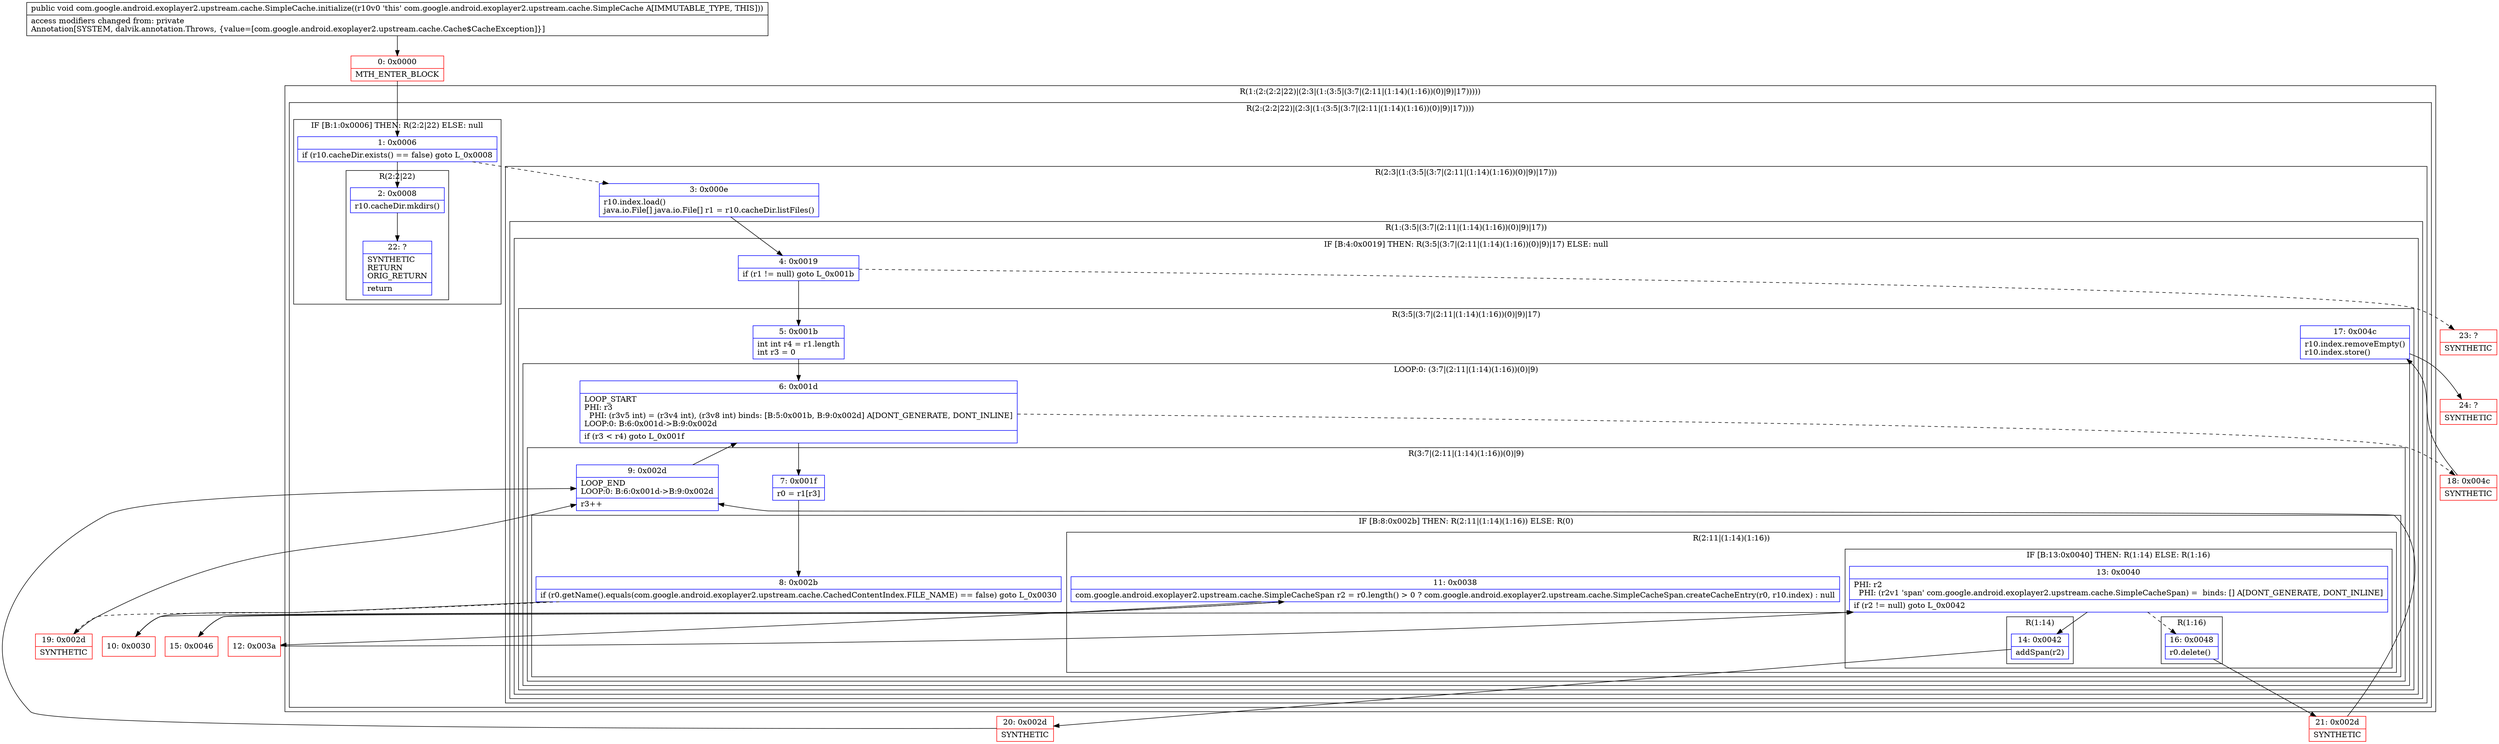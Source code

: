 digraph "CFG forcom.google.android.exoplayer2.upstream.cache.SimpleCache.initialize()V" {
subgraph cluster_Region_3366566 {
label = "R(1:(2:(2:2|22)|(2:3|(1:(3:5|(3:7|(2:11|(1:14)(1:16))(0)|9)|17)))))";
node [shape=record,color=blue];
subgraph cluster_Region_1602070053 {
label = "R(2:(2:2|22)|(2:3|(1:(3:5|(3:7|(2:11|(1:14)(1:16))(0)|9)|17))))";
node [shape=record,color=blue];
subgraph cluster_IfRegion_746792431 {
label = "IF [B:1:0x0006] THEN: R(2:2|22) ELSE: null";
node [shape=record,color=blue];
Node_1 [shape=record,label="{1\:\ 0x0006|if (r10.cacheDir.exists() == false) goto L_0x0008\l}"];
subgraph cluster_Region_1088767701 {
label = "R(2:2|22)";
node [shape=record,color=blue];
Node_2 [shape=record,label="{2\:\ 0x0008|r10.cacheDir.mkdirs()\l}"];
Node_22 [shape=record,label="{22\:\ ?|SYNTHETIC\lRETURN\lORIG_RETURN\l|return\l}"];
}
}
subgraph cluster_Region_1396739619 {
label = "R(2:3|(1:(3:5|(3:7|(2:11|(1:14)(1:16))(0)|9)|17)))";
node [shape=record,color=blue];
Node_3 [shape=record,label="{3\:\ 0x000e|r10.index.load()\ljava.io.File[] java.io.File[] r1 = r10.cacheDir.listFiles()\l}"];
subgraph cluster_Region_1522136577 {
label = "R(1:(3:5|(3:7|(2:11|(1:14)(1:16))(0)|9)|17))";
node [shape=record,color=blue];
subgraph cluster_IfRegion_1474920159 {
label = "IF [B:4:0x0019] THEN: R(3:5|(3:7|(2:11|(1:14)(1:16))(0)|9)|17) ELSE: null";
node [shape=record,color=blue];
Node_4 [shape=record,label="{4\:\ 0x0019|if (r1 != null) goto L_0x001b\l}"];
subgraph cluster_Region_748412400 {
label = "R(3:5|(3:7|(2:11|(1:14)(1:16))(0)|9)|17)";
node [shape=record,color=blue];
Node_5 [shape=record,label="{5\:\ 0x001b|int int r4 = r1.length\lint r3 = 0\l}"];
subgraph cluster_LoopRegion_1757888509 {
label = "LOOP:0: (3:7|(2:11|(1:14)(1:16))(0)|9)";
node [shape=record,color=blue];
Node_6 [shape=record,label="{6\:\ 0x001d|LOOP_START\lPHI: r3 \l  PHI: (r3v5 int) = (r3v4 int), (r3v8 int) binds: [B:5:0x001b, B:9:0x002d] A[DONT_GENERATE, DONT_INLINE]\lLOOP:0: B:6:0x001d\-\>B:9:0x002d\l|if (r3 \< r4) goto L_0x001f\l}"];
subgraph cluster_Region_826509317 {
label = "R(3:7|(2:11|(1:14)(1:16))(0)|9)";
node [shape=record,color=blue];
Node_7 [shape=record,label="{7\:\ 0x001f|r0 = r1[r3]\l}"];
subgraph cluster_IfRegion_1566491479 {
label = "IF [B:8:0x002b] THEN: R(2:11|(1:14)(1:16)) ELSE: R(0)";
node [shape=record,color=blue];
Node_8 [shape=record,label="{8\:\ 0x002b|if (r0.getName().equals(com.google.android.exoplayer2.upstream.cache.CachedContentIndex.FILE_NAME) == false) goto L_0x0030\l}"];
subgraph cluster_Region_1713715608 {
label = "R(2:11|(1:14)(1:16))";
node [shape=record,color=blue];
Node_11 [shape=record,label="{11\:\ 0x0038|com.google.android.exoplayer2.upstream.cache.SimpleCacheSpan r2 = r0.length() \> 0 ? com.google.android.exoplayer2.upstream.cache.SimpleCacheSpan.createCacheEntry(r0, r10.index) : null\l}"];
subgraph cluster_IfRegion_2049358853 {
label = "IF [B:13:0x0040] THEN: R(1:14) ELSE: R(1:16)";
node [shape=record,color=blue];
Node_13 [shape=record,label="{13\:\ 0x0040|PHI: r2 \l  PHI: (r2v1 'span' com.google.android.exoplayer2.upstream.cache.SimpleCacheSpan) =  binds: [] A[DONT_GENERATE, DONT_INLINE]\l|if (r2 != null) goto L_0x0042\l}"];
subgraph cluster_Region_136350444 {
label = "R(1:14)";
node [shape=record,color=blue];
Node_14 [shape=record,label="{14\:\ 0x0042|addSpan(r2)\l}"];
}
subgraph cluster_Region_929560007 {
label = "R(1:16)";
node [shape=record,color=blue];
Node_16 [shape=record,label="{16\:\ 0x0048|r0.delete()\l}"];
}
}
}
subgraph cluster_Region_586880212 {
label = "R(0)";
node [shape=record,color=blue];
}
}
Node_9 [shape=record,label="{9\:\ 0x002d|LOOP_END\lLOOP:0: B:6:0x001d\-\>B:9:0x002d\l|r3++\l}"];
}
}
Node_17 [shape=record,label="{17\:\ 0x004c|r10.index.removeEmpty()\lr10.index.store()\l}"];
}
}
}
}
}
}
Node_0 [shape=record,color=red,label="{0\:\ 0x0000|MTH_ENTER_BLOCK\l}"];
Node_10 [shape=record,color=red,label="{10\:\ 0x0030}"];
Node_12 [shape=record,color=red,label="{12\:\ 0x003a}"];
Node_15 [shape=record,color=red,label="{15\:\ 0x0046}"];
Node_18 [shape=record,color=red,label="{18\:\ 0x004c|SYNTHETIC\l}"];
Node_19 [shape=record,color=red,label="{19\:\ 0x002d|SYNTHETIC\l}"];
Node_20 [shape=record,color=red,label="{20\:\ 0x002d|SYNTHETIC\l}"];
Node_21 [shape=record,color=red,label="{21\:\ 0x002d|SYNTHETIC\l}"];
Node_23 [shape=record,color=red,label="{23\:\ ?|SYNTHETIC\l}"];
Node_24 [shape=record,color=red,label="{24\:\ ?|SYNTHETIC\l}"];
MethodNode[shape=record,label="{public void com.google.android.exoplayer2.upstream.cache.SimpleCache.initialize((r10v0 'this' com.google.android.exoplayer2.upstream.cache.SimpleCache A[IMMUTABLE_TYPE, THIS]))  | access modifiers changed from: private\lAnnotation[SYSTEM, dalvik.annotation.Throws, \{value=[com.google.android.exoplayer2.upstream.cache.Cache$CacheException]\}]\l}"];
MethodNode -> Node_0;
Node_1 -> Node_2;
Node_1 -> Node_3[style=dashed];
Node_2 -> Node_22;
Node_3 -> Node_4;
Node_4 -> Node_5;
Node_4 -> Node_23[style=dashed];
Node_5 -> Node_6;
Node_6 -> Node_7;
Node_6 -> Node_18[style=dashed];
Node_7 -> Node_8;
Node_8 -> Node_10;
Node_8 -> Node_19[style=dashed];
Node_11 -> Node_12;
Node_11 -> Node_15;
Node_13 -> Node_14;
Node_13 -> Node_16[style=dashed];
Node_14 -> Node_20;
Node_16 -> Node_21;
Node_9 -> Node_6;
Node_17 -> Node_24;
Node_0 -> Node_1;
Node_10 -> Node_11;
Node_12 -> Node_13;
Node_15 -> Node_13;
Node_18 -> Node_17;
Node_19 -> Node_9;
Node_20 -> Node_9;
Node_21 -> Node_9;
}

